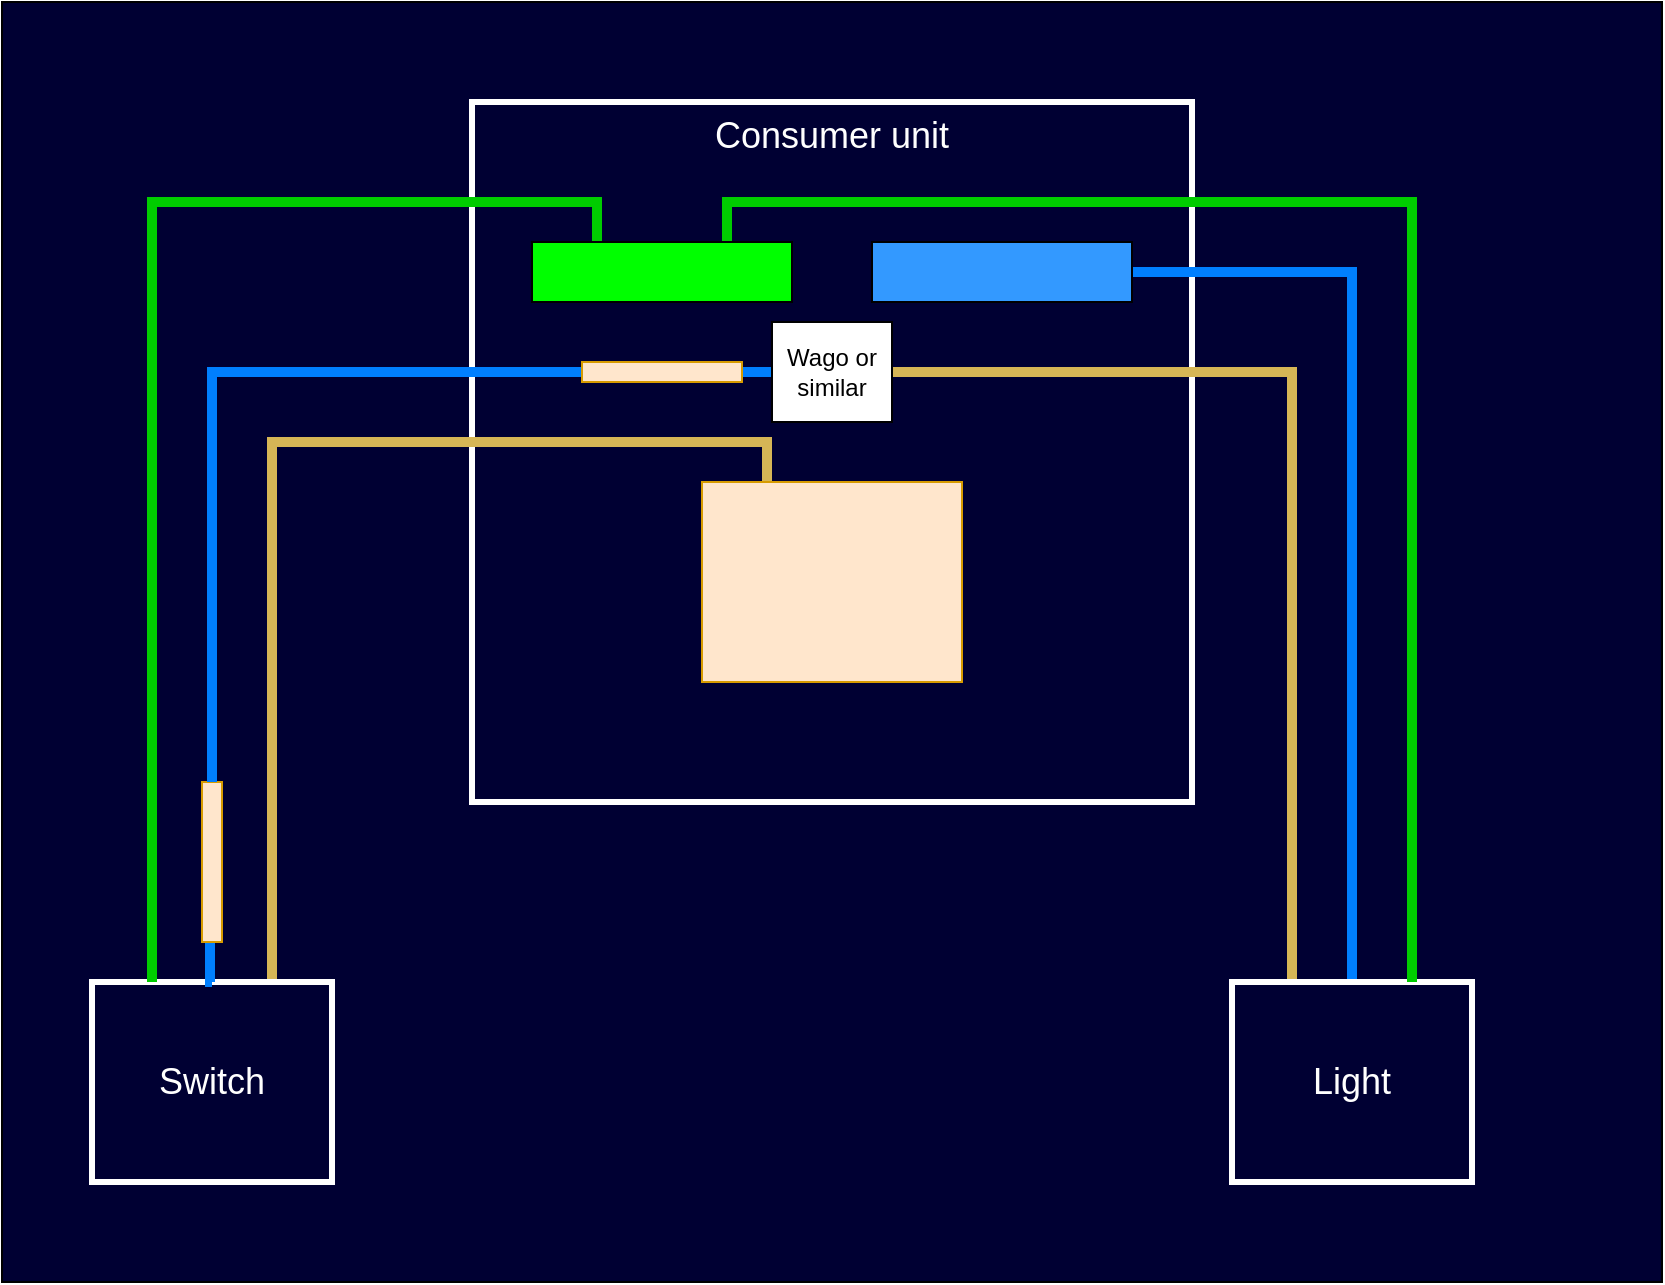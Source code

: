 <mxfile version="24.2.2" type="github">
  <diagram name="Page-1" id="7W-9PXmabEeWByPtewaJ">
    <mxGraphModel dx="2183" dy="1192" grid="1" gridSize="10" guides="1" tooltips="1" connect="1" arrows="1" fold="1" page="1" pageScale="1" pageWidth="827" pageHeight="1169" math="0" shadow="0">
      <root>
        <mxCell id="0" />
        <mxCell id="1" parent="0" />
        <mxCell id="GZVnY1E9GVy5apDiqk0a-21" value="" style="rounded=0;whiteSpace=wrap;html=1;fillColor=#000033;" vertex="1" parent="1">
          <mxGeometry x="25" y="270" width="830" height="640" as="geometry" />
        </mxCell>
        <mxCell id="GZVnY1E9GVy5apDiqk0a-1" value="Consumer unit" style="rounded=0;whiteSpace=wrap;html=1;verticalAlign=top;fillColor=#000033;strokeColor=#FFFFFF;strokeWidth=3;fontColor=#FFFFFF;fontSize=18;" vertex="1" parent="1">
          <mxGeometry x="260" y="320" width="360" height="350" as="geometry" />
        </mxCell>
        <mxCell id="GZVnY1E9GVy5apDiqk0a-5" style="edgeStyle=orthogonalEdgeStyle;rounded=0;orthogonalLoop=1;jettySize=auto;html=1;exitX=0.5;exitY=0;exitDx=0;exitDy=0;strokeWidth=5;fillColor=#dae8fc;strokeColor=#007FFF;endArrow=none;endFill=0;entryX=0;entryY=0.5;entryDx=0;entryDy=0;" edge="1" parent="1" source="GZVnY1E9GVy5apDiqk0a-26" target="GZVnY1E9GVy5apDiqk0a-25">
          <mxGeometry relative="1" as="geometry">
            <mxPoint x="330" y="460" as="targetPoint" />
            <mxPoint x="129" y="940" as="sourcePoint" />
            <Array as="points">
              <mxPoint x="130" y="455" />
            </Array>
          </mxGeometry>
        </mxCell>
        <mxCell id="GZVnY1E9GVy5apDiqk0a-12" style="edgeStyle=orthogonalEdgeStyle;rounded=0;orthogonalLoop=1;jettySize=auto;html=1;exitX=0.75;exitY=0;exitDx=0;exitDy=0;entryX=0.25;entryY=0;entryDx=0;entryDy=0;endArrow=none;endFill=0;strokeWidth=5;fillColor=#fff2cc;strokeColor=#d6b656;" edge="1" parent="1" source="GZVnY1E9GVy5apDiqk0a-2" target="GZVnY1E9GVy5apDiqk0a-7">
          <mxGeometry relative="1" as="geometry" />
        </mxCell>
        <mxCell id="GZVnY1E9GVy5apDiqk0a-2" value="Switch" style="rounded=0;whiteSpace=wrap;html=1;fillColor=#000033;strokeColor=#FFFFFF;strokeWidth=3;fontColor=#FFFFFF;fontSize=18;" vertex="1" parent="1">
          <mxGeometry x="70" y="760" width="120" height="100" as="geometry" />
        </mxCell>
        <mxCell id="GZVnY1E9GVy5apDiqk0a-17" style="edgeStyle=orthogonalEdgeStyle;rounded=0;orthogonalLoop=1;jettySize=auto;html=1;exitX=0.5;exitY=0;exitDx=0;exitDy=0;entryX=1;entryY=0.5;entryDx=0;entryDy=0;strokeWidth=5;fillColor=#dae8fc;strokeColor=#007FFF;endArrow=none;endFill=0;" edge="1" parent="1" source="GZVnY1E9GVy5apDiqk0a-3" target="GZVnY1E9GVy5apDiqk0a-9">
          <mxGeometry relative="1" as="geometry" />
        </mxCell>
        <mxCell id="GZVnY1E9GVy5apDiqk0a-24" style="edgeStyle=orthogonalEdgeStyle;rounded=0;orthogonalLoop=1;jettySize=auto;html=1;exitX=0.25;exitY=0;exitDx=0;exitDy=0;strokeWidth=5;endArrow=none;endFill=0;fillColor=#fff2cc;strokeColor=#d6b656;entryX=1;entryY=0.5;entryDx=0;entryDy=0;" edge="1" parent="1" source="GZVnY1E9GVy5apDiqk0a-3" target="GZVnY1E9GVy5apDiqk0a-25">
          <mxGeometry relative="1" as="geometry">
            <mxPoint x="330" y="460" as="targetPoint" />
            <Array as="points">
              <mxPoint x="670" y="455" />
            </Array>
          </mxGeometry>
        </mxCell>
        <mxCell id="GZVnY1E9GVy5apDiqk0a-3" value="Light" style="rounded=0;whiteSpace=wrap;html=1;fillColor=#000033;strokeColor=#FFFFFF;strokeWidth=3;fontColor=#FFFFFF;fontSize=18;" vertex="1" parent="1">
          <mxGeometry x="640" y="760" width="120" height="100" as="geometry" />
        </mxCell>
        <mxCell id="GZVnY1E9GVy5apDiqk0a-7" value="" style="rounded=0;whiteSpace=wrap;html=1;fillColor=#ffe6cc;strokeColor=#d79b00;" vertex="1" parent="1">
          <mxGeometry x="375" y="510" width="130" height="100" as="geometry" />
        </mxCell>
        <mxCell id="GZVnY1E9GVy5apDiqk0a-14" style="edgeStyle=orthogonalEdgeStyle;rounded=0;orthogonalLoop=1;jettySize=auto;html=1;exitX=0.25;exitY=0;exitDx=0;exitDy=0;entryX=0.25;entryY=0;entryDx=0;entryDy=0;endArrow=none;endFill=0;strokeWidth=5;fillColor=#d5e8d4;strokeColor=#00CC00;" edge="1" parent="1" source="GZVnY1E9GVy5apDiqk0a-8" target="GZVnY1E9GVy5apDiqk0a-2">
          <mxGeometry relative="1" as="geometry" />
        </mxCell>
        <mxCell id="GZVnY1E9GVy5apDiqk0a-15" style="edgeStyle=orthogonalEdgeStyle;rounded=0;orthogonalLoop=1;jettySize=auto;html=1;exitX=0.75;exitY=0;exitDx=0;exitDy=0;entryX=0.75;entryY=0;entryDx=0;entryDy=0;endArrow=none;endFill=0;strokeWidth=5;fillColor=#d5e8d4;strokeColor=#00CC00;" edge="1" parent="1" source="GZVnY1E9GVy5apDiqk0a-8" target="GZVnY1E9GVy5apDiqk0a-3">
          <mxGeometry relative="1" as="geometry" />
        </mxCell>
        <mxCell id="GZVnY1E9GVy5apDiqk0a-8" value="" style="rounded=0;whiteSpace=wrap;html=1;fillColor=#00FF00;" vertex="1" parent="1">
          <mxGeometry x="290" y="390" width="130" height="30" as="geometry" />
        </mxCell>
        <mxCell id="GZVnY1E9GVy5apDiqk0a-9" value="" style="rounded=0;whiteSpace=wrap;html=1;labelBackgroundColor=#3399FF;fillStyle=solid;fillColor=#3399FF;" vertex="1" parent="1">
          <mxGeometry x="460" y="390" width="130" height="30" as="geometry" />
        </mxCell>
        <mxCell id="GZVnY1E9GVy5apDiqk0a-19" value="" style="edgeStyle=orthogonalEdgeStyle;rounded=0;orthogonalLoop=1;jettySize=auto;html=1;exitX=0.5;exitY=0;exitDx=0;exitDy=0;entryX=0.25;entryY=0;entryDx=0;entryDy=0;strokeWidth=5;fillColor=#dae8fc;strokeColor=#007FFF;endArrow=none;endFill=0;" edge="1" parent="1" source="GZVnY1E9GVy5apDiqk0a-2" target="GZVnY1E9GVy5apDiqk0a-18">
          <mxGeometry relative="1" as="geometry">
            <mxPoint x="670" y="750" as="targetPoint" />
            <mxPoint x="130" y="760" as="sourcePoint" />
            <Array as="points">
              <mxPoint x="129" y="760" />
            </Array>
          </mxGeometry>
        </mxCell>
        <mxCell id="GZVnY1E9GVy5apDiqk0a-18" value="" style="rounded=0;whiteSpace=wrap;html=1;fillColor=#ffe6cc;strokeColor=#d79b00;" vertex="1" parent="1">
          <mxGeometry x="125" y="660" width="10" height="80" as="geometry" />
        </mxCell>
        <mxCell id="GZVnY1E9GVy5apDiqk0a-25" value="Wago or similar" style="rounded=0;whiteSpace=wrap;html=1;" vertex="1" parent="1">
          <mxGeometry x="410" y="430" width="60" height="50" as="geometry" />
        </mxCell>
        <mxCell id="GZVnY1E9GVy5apDiqk0a-28" value="" style="edgeStyle=orthogonalEdgeStyle;rounded=0;orthogonalLoop=1;jettySize=auto;html=1;exitX=0.5;exitY=0;exitDx=0;exitDy=0;strokeWidth=5;fillColor=#dae8fc;strokeColor=#007FFF;endArrow=none;endFill=0;entryX=0;entryY=0.5;entryDx=0;entryDy=0;" edge="1" parent="1" source="GZVnY1E9GVy5apDiqk0a-18" target="GZVnY1E9GVy5apDiqk0a-26">
          <mxGeometry relative="1" as="geometry">
            <mxPoint x="410" y="455" as="targetPoint" />
            <mxPoint x="130" y="660" as="sourcePoint" />
            <Array as="points">
              <mxPoint x="130" y="455" />
              <mxPoint x="355" y="455" />
            </Array>
          </mxGeometry>
        </mxCell>
        <mxCell id="GZVnY1E9GVy5apDiqk0a-26" value="" style="rounded=0;whiteSpace=wrap;html=1;fillColor=#ffe6cc;strokeColor=#d79b00;rotation=90;" vertex="1" parent="1">
          <mxGeometry x="350" y="415" width="10" height="80" as="geometry" />
        </mxCell>
      </root>
    </mxGraphModel>
  </diagram>
</mxfile>
